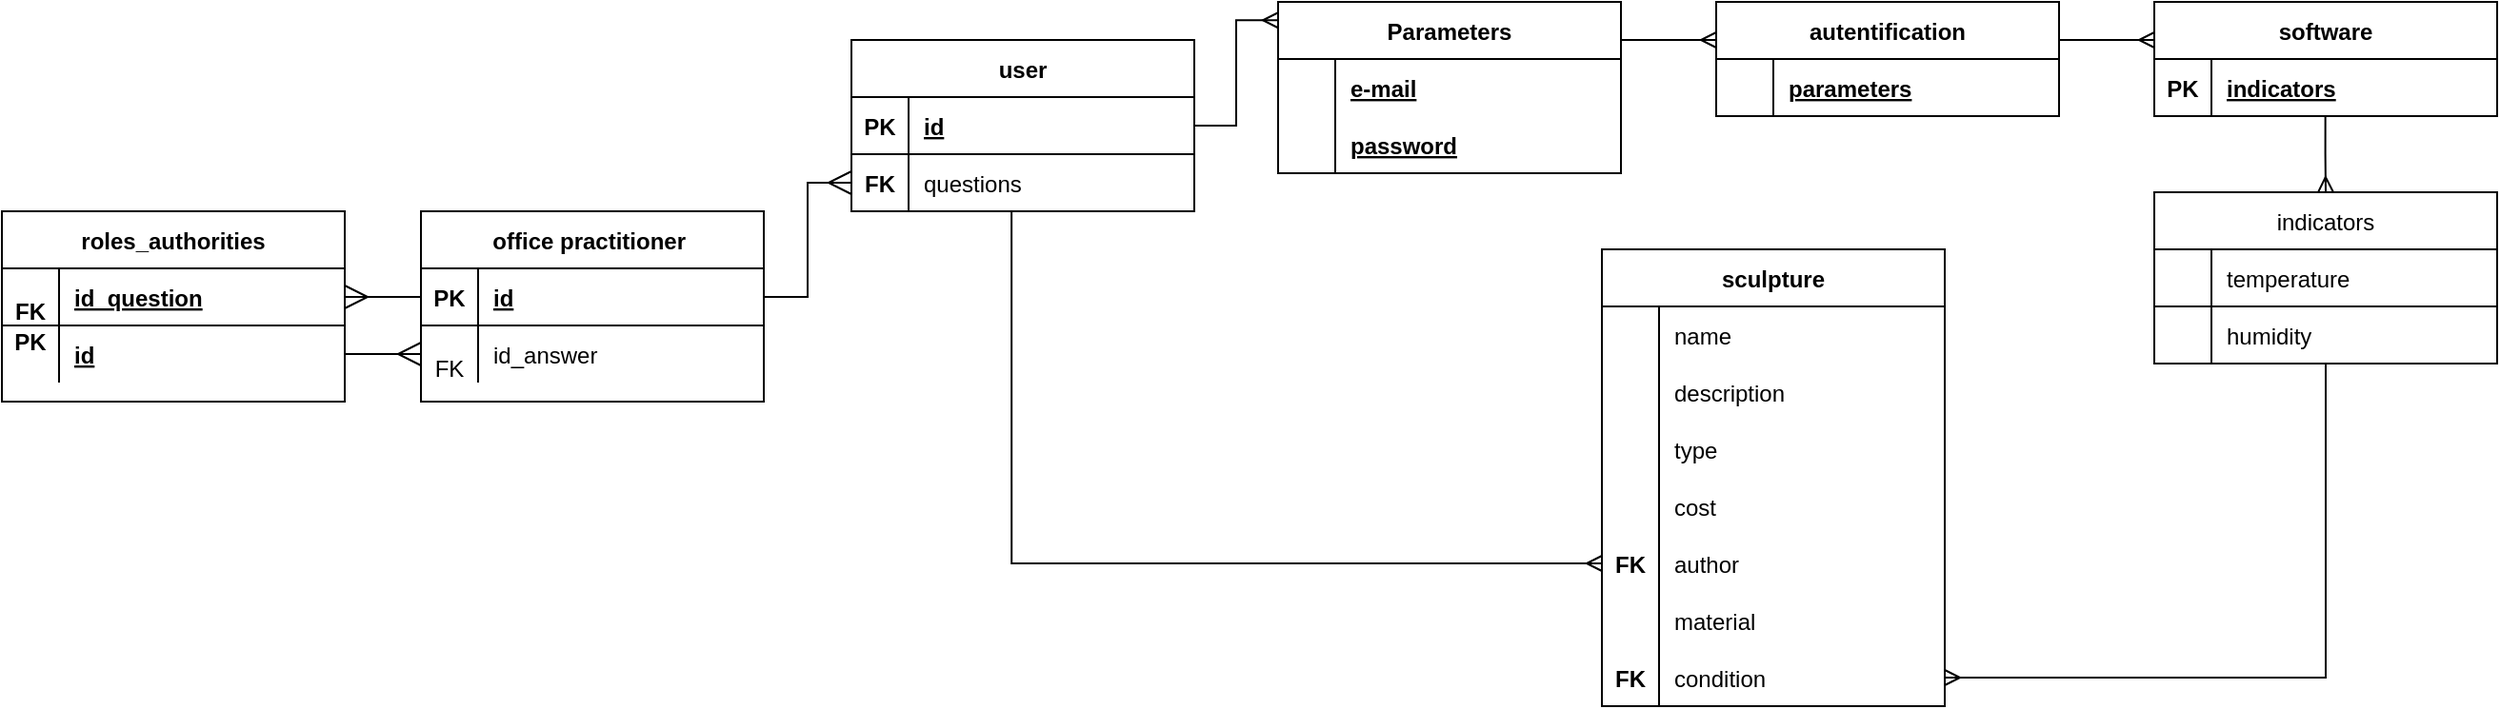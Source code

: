 <mxfile version="20.4.2" type="device"><diagram id="agNOIKQdguJES5pzSKbg" name="Страница 1"><mxGraphModel dx="2950" dy="1720" grid="1" gridSize="10" guides="1" tooltips="1" connect="1" arrows="1" fold="1" page="1" pageScale="1" pageWidth="1169" pageHeight="827" math="0" shadow="0"><root><mxCell id="0"/><mxCell id="1" parent="0"/><mxCell id="ibnapmRPyNOuhZQZ514e-50" value="office practitioner " style="shape=table;startSize=30;container=1;collapsible=1;childLayout=tableLayout;fixedRows=1;rowLines=0;fontStyle=1;align=center;resizeLast=1;" parent="1" vertex="1"><mxGeometry x="150" y="-660" width="180" height="100" as="geometry"/></mxCell><mxCell id="ibnapmRPyNOuhZQZ514e-51" value="" style="shape=partialRectangle;collapsible=0;dropTarget=0;pointerEvents=0;fillColor=none;top=0;left=0;bottom=1;right=0;points=[[0,0.5],[1,0.5]];portConstraint=eastwest;" parent="ibnapmRPyNOuhZQZ514e-50" vertex="1"><mxGeometry y="30" width="180" height="30" as="geometry"/></mxCell><mxCell id="ibnapmRPyNOuhZQZ514e-52" value="PK" style="shape=partialRectangle;connectable=0;fillColor=none;top=0;left=0;bottom=0;right=0;fontStyle=1;overflow=hidden;" parent="ibnapmRPyNOuhZQZ514e-51" vertex="1"><mxGeometry width="30" height="30" as="geometry"><mxRectangle width="30" height="30" as="alternateBounds"/></mxGeometry></mxCell><mxCell id="ibnapmRPyNOuhZQZ514e-53" value="id" style="shape=partialRectangle;connectable=0;fillColor=none;top=0;left=0;bottom=0;right=0;align=left;spacingLeft=6;fontStyle=5;overflow=hidden;" parent="ibnapmRPyNOuhZQZ514e-51" vertex="1"><mxGeometry x="30" width="150" height="30" as="geometry"><mxRectangle width="150" height="30" as="alternateBounds"/></mxGeometry></mxCell><mxCell id="ibnapmRPyNOuhZQZ514e-54" value="" style="shape=partialRectangle;collapsible=0;dropTarget=0;pointerEvents=0;fillColor=none;top=0;left=0;bottom=0;right=0;points=[[0,0.5],[1,0.5]];portConstraint=eastwest;" parent="ibnapmRPyNOuhZQZ514e-50" vertex="1"><mxGeometry y="60" width="180" height="30" as="geometry"/></mxCell><mxCell id="ibnapmRPyNOuhZQZ514e-55" value="&#10;FK" style="shape=partialRectangle;connectable=0;fillColor=none;top=0;left=0;bottom=0;right=0;editable=1;overflow=hidden;" parent="ibnapmRPyNOuhZQZ514e-54" vertex="1"><mxGeometry width="30" height="30" as="geometry"><mxRectangle width="30" height="30" as="alternateBounds"/></mxGeometry></mxCell><mxCell id="ibnapmRPyNOuhZQZ514e-56" value="id_answer" style="shape=partialRectangle;connectable=0;fillColor=none;top=0;left=0;bottom=0;right=0;align=left;spacingLeft=6;overflow=hidden;" parent="ibnapmRPyNOuhZQZ514e-54" vertex="1"><mxGeometry x="30" width="150" height="30" as="geometry"><mxRectangle width="150" height="30" as="alternateBounds"/></mxGeometry></mxCell><mxCell id="ibnapmRPyNOuhZQZ514e-57" value="roles_authorities" style="shape=table;startSize=30;container=1;collapsible=1;childLayout=tableLayout;fixedRows=1;rowLines=0;fontStyle=1;align=center;resizeLast=1;" parent="1" vertex="1"><mxGeometry x="-70" y="-660" width="180" height="100" as="geometry"/></mxCell><mxCell id="ibnapmRPyNOuhZQZ514e-58" value="" style="shape=partialRectangle;collapsible=0;dropTarget=0;pointerEvents=0;fillColor=none;top=0;left=0;bottom=1;right=0;points=[[0,0.5],[1,0.5]];portConstraint=eastwest;" parent="ibnapmRPyNOuhZQZ514e-57" vertex="1"><mxGeometry y="30" width="180" height="30" as="geometry"/></mxCell><mxCell id="ibnapmRPyNOuhZQZ514e-59" value="&#10;FK" style="shape=partialRectangle;connectable=0;fillColor=none;top=0;left=0;bottom=0;right=0;fontStyle=1;overflow=hidden;" parent="ibnapmRPyNOuhZQZ514e-58" vertex="1"><mxGeometry width="30" height="30" as="geometry"><mxRectangle width="30" height="30" as="alternateBounds"/></mxGeometry></mxCell><mxCell id="ibnapmRPyNOuhZQZ514e-60" value="id_question" style="shape=partialRectangle;connectable=0;fillColor=none;top=0;left=0;bottom=0;right=0;align=left;spacingLeft=6;fontStyle=5;overflow=hidden;" parent="ibnapmRPyNOuhZQZ514e-58" vertex="1"><mxGeometry x="30" width="150" height="30" as="geometry"><mxRectangle width="150" height="30" as="alternateBounds"/></mxGeometry></mxCell><mxCell id="ibnapmRPyNOuhZQZ514e-61" value="" style="shape=partialRectangle;collapsible=0;dropTarget=0;pointerEvents=0;fillColor=none;top=0;left=0;bottom=0;right=0;points=[[0,0.5],[1,0.5]];portConstraint=eastwest;" parent="ibnapmRPyNOuhZQZ514e-57" vertex="1"><mxGeometry y="60" width="180" height="30" as="geometry"/></mxCell><mxCell id="ibnapmRPyNOuhZQZ514e-62" value="PK&#10;" style="shape=partialRectangle;connectable=0;fillColor=none;top=0;left=0;bottom=0;right=0;editable=1;overflow=hidden;fontStyle=1" parent="ibnapmRPyNOuhZQZ514e-61" vertex="1"><mxGeometry width="30" height="30" as="geometry"><mxRectangle width="30" height="30" as="alternateBounds"/></mxGeometry></mxCell><mxCell id="ibnapmRPyNOuhZQZ514e-63" value="id" style="shape=partialRectangle;connectable=0;fillColor=none;top=0;left=0;bottom=0;right=0;align=left;spacingLeft=6;overflow=hidden;fontStyle=5" parent="ibnapmRPyNOuhZQZ514e-61" vertex="1"><mxGeometry x="30" width="150" height="30" as="geometry"><mxRectangle width="150" height="30" as="alternateBounds"/></mxGeometry></mxCell><mxCell id="ibnapmRPyNOuhZQZ514e-69" value="user" style="shape=table;startSize=30;container=1;collapsible=1;childLayout=tableLayout;fixedRows=1;rowLines=0;fontStyle=1;align=center;resizeLast=1;" parent="1" vertex="1"><mxGeometry x="376" y="-750" width="180" height="90" as="geometry"/></mxCell><mxCell id="ibnapmRPyNOuhZQZ514e-70" value="" style="shape=partialRectangle;collapsible=0;dropTarget=0;pointerEvents=0;fillColor=none;top=0;left=0;bottom=1;right=0;points=[[0,0.5],[1,0.5]];portConstraint=eastwest;" parent="ibnapmRPyNOuhZQZ514e-69" vertex="1"><mxGeometry y="30" width="180" height="30" as="geometry"/></mxCell><mxCell id="ibnapmRPyNOuhZQZ514e-71" value="PK" style="shape=partialRectangle;connectable=0;fillColor=none;top=0;left=0;bottom=0;right=0;fontStyle=1;overflow=hidden;" parent="ibnapmRPyNOuhZQZ514e-70" vertex="1"><mxGeometry width="30" height="30" as="geometry"><mxRectangle width="30" height="30" as="alternateBounds"/></mxGeometry></mxCell><mxCell id="ibnapmRPyNOuhZQZ514e-72" value="id" style="shape=partialRectangle;connectable=0;fillColor=none;top=0;left=0;bottom=0;right=0;align=left;spacingLeft=6;fontStyle=5;overflow=hidden;" parent="ibnapmRPyNOuhZQZ514e-70" vertex="1"><mxGeometry x="30" width="150" height="30" as="geometry"><mxRectangle width="150" height="30" as="alternateBounds"/></mxGeometry></mxCell><mxCell id="ibnapmRPyNOuhZQZ514e-73" value="" style="shape=partialRectangle;collapsible=0;dropTarget=0;pointerEvents=0;fillColor=none;top=0;left=0;bottom=0;right=0;points=[[0,0.5],[1,0.5]];portConstraint=eastwest;" parent="ibnapmRPyNOuhZQZ514e-69" vertex="1"><mxGeometry y="60" width="180" height="30" as="geometry"/></mxCell><mxCell id="ibnapmRPyNOuhZQZ514e-74" value="FK" style="shape=partialRectangle;connectable=0;fillColor=none;top=0;left=0;bottom=0;right=0;editable=1;overflow=hidden;fontStyle=1" parent="ibnapmRPyNOuhZQZ514e-73" vertex="1"><mxGeometry width="30" height="30" as="geometry"><mxRectangle width="30" height="30" as="alternateBounds"/></mxGeometry></mxCell><mxCell id="ibnapmRPyNOuhZQZ514e-75" value="questions" style="shape=partialRectangle;connectable=0;fillColor=none;top=0;left=0;bottom=0;right=0;align=left;spacingLeft=6;overflow=hidden;" parent="ibnapmRPyNOuhZQZ514e-73" vertex="1"><mxGeometry x="30" width="150" height="30" as="geometry"><mxRectangle width="150" height="30" as="alternateBounds"/></mxGeometry></mxCell><mxCell id="ibnapmRPyNOuhZQZ514e-94" style="edgeStyle=orthogonalEdgeStyle;rounded=0;orthogonalLoop=1;jettySize=auto;html=1;exitX=1;exitY=0.5;exitDx=0;exitDy=0;entryX=0;entryY=0.5;entryDx=0;entryDy=0;endArrow=ERmany;endFill=0;endSize=10;" parent="1" source="ibnapmRPyNOuhZQZ514e-51" target="ibnapmRPyNOuhZQZ514e-73" edge="1"><mxGeometry relative="1" as="geometry"/></mxCell><mxCell id="ibnapmRPyNOuhZQZ514e-95" style="edgeStyle=orthogonalEdgeStyle;rounded=0;orthogonalLoop=1;jettySize=auto;html=1;exitX=0;exitY=0.5;exitDx=0;exitDy=0;endArrow=ERmany;endFill=0;endSize=10;" parent="1" source="ibnapmRPyNOuhZQZ514e-51" target="ibnapmRPyNOuhZQZ514e-58" edge="1"><mxGeometry relative="1" as="geometry"><mxPoint x="85" y="-570" as="targetPoint"/></mxGeometry></mxCell><mxCell id="ibnapmRPyNOuhZQZ514e-103" value="sculpture" style="shape=table;startSize=30;container=1;collapsible=1;childLayout=tableLayout;fixedRows=1;rowLines=0;fontStyle=1;align=center;resizeLast=1;" parent="1" vertex="1"><mxGeometry x="770" y="-640" width="180" height="240" as="geometry"/></mxCell><mxCell id="ibnapmRPyNOuhZQZ514e-107" value="" style="shape=partialRectangle;collapsible=0;dropTarget=0;pointerEvents=0;fillColor=none;top=0;left=0;bottom=0;right=0;points=[[0,0.5],[1,0.5]];portConstraint=eastwest;" parent="ibnapmRPyNOuhZQZ514e-103" vertex="1"><mxGeometry y="30" width="180" height="30" as="geometry"/></mxCell><mxCell id="ibnapmRPyNOuhZQZ514e-108" value="" style="shape=partialRectangle;connectable=0;fillColor=none;top=0;left=0;bottom=0;right=0;editable=1;overflow=hidden;" parent="ibnapmRPyNOuhZQZ514e-107" vertex="1"><mxGeometry width="30" height="30" as="geometry"><mxRectangle width="30" height="30" as="alternateBounds"/></mxGeometry></mxCell><mxCell id="ibnapmRPyNOuhZQZ514e-109" value="name" style="shape=partialRectangle;connectable=0;fillColor=none;top=0;left=0;bottom=0;right=0;align=left;spacingLeft=6;overflow=hidden;" parent="ibnapmRPyNOuhZQZ514e-107" vertex="1"><mxGeometry x="30" width="150" height="30" as="geometry"><mxRectangle width="150" height="30" as="alternateBounds"/></mxGeometry></mxCell><mxCell id="ibnapmRPyNOuhZQZ514e-110" style="shape=partialRectangle;collapsible=0;dropTarget=0;pointerEvents=0;fillColor=none;top=0;left=0;bottom=0;right=0;points=[[0,0.5],[1,0.5]];portConstraint=eastwest;" parent="ibnapmRPyNOuhZQZ514e-103" vertex="1"><mxGeometry y="60" width="180" height="30" as="geometry"/></mxCell><mxCell id="ibnapmRPyNOuhZQZ514e-111" style="shape=partialRectangle;connectable=0;fillColor=none;top=0;left=0;bottom=0;right=0;editable=1;overflow=hidden;" parent="ibnapmRPyNOuhZQZ514e-110" vertex="1"><mxGeometry width="30" height="30" as="geometry"><mxRectangle width="30" height="30" as="alternateBounds"/></mxGeometry></mxCell><mxCell id="ibnapmRPyNOuhZQZ514e-112" value="description" style="shape=partialRectangle;connectable=0;fillColor=none;top=0;left=0;bottom=0;right=0;align=left;spacingLeft=6;overflow=hidden;" parent="ibnapmRPyNOuhZQZ514e-110" vertex="1"><mxGeometry x="30" width="150" height="30" as="geometry"><mxRectangle width="150" height="30" as="alternateBounds"/></mxGeometry></mxCell><mxCell id="ibnapmRPyNOuhZQZ514e-113" style="shape=partialRectangle;collapsible=0;dropTarget=0;pointerEvents=0;fillColor=none;top=0;left=0;bottom=0;right=0;points=[[0,0.5],[1,0.5]];portConstraint=eastwest;" parent="ibnapmRPyNOuhZQZ514e-103" vertex="1"><mxGeometry y="90" width="180" height="30" as="geometry"/></mxCell><mxCell id="ibnapmRPyNOuhZQZ514e-114" value="" style="shape=partialRectangle;connectable=0;fillColor=none;top=0;left=0;bottom=0;right=0;editable=1;overflow=hidden;" parent="ibnapmRPyNOuhZQZ514e-113" vertex="1"><mxGeometry width="30" height="30" as="geometry"><mxRectangle width="30" height="30" as="alternateBounds"/></mxGeometry></mxCell><mxCell id="ibnapmRPyNOuhZQZ514e-115" value="type" style="shape=partialRectangle;connectable=0;fillColor=none;top=0;left=0;bottom=0;right=0;align=left;spacingLeft=6;overflow=hidden;" parent="ibnapmRPyNOuhZQZ514e-113" vertex="1"><mxGeometry x="30" width="150" height="30" as="geometry"><mxRectangle width="150" height="30" as="alternateBounds"/></mxGeometry></mxCell><mxCell id="ibnapmRPyNOuhZQZ514e-116" style="shape=partialRectangle;collapsible=0;dropTarget=0;pointerEvents=0;fillColor=none;top=0;left=0;bottom=0;right=0;points=[[0,0.5],[1,0.5]];portConstraint=eastwest;" parent="ibnapmRPyNOuhZQZ514e-103" vertex="1"><mxGeometry y="120" width="180" height="30" as="geometry"/></mxCell><mxCell id="ibnapmRPyNOuhZQZ514e-117" value="" style="shape=partialRectangle;connectable=0;fillColor=none;top=0;left=0;bottom=0;right=0;editable=1;overflow=hidden;" parent="ibnapmRPyNOuhZQZ514e-116" vertex="1"><mxGeometry width="30" height="30" as="geometry"><mxRectangle width="30" height="30" as="alternateBounds"/></mxGeometry></mxCell><mxCell id="ibnapmRPyNOuhZQZ514e-118" value="cost" style="shape=partialRectangle;connectable=0;fillColor=none;top=0;left=0;bottom=0;right=0;align=left;spacingLeft=6;overflow=hidden;" parent="ibnapmRPyNOuhZQZ514e-116" vertex="1"><mxGeometry x="30" width="150" height="30" as="geometry"><mxRectangle width="150" height="30" as="alternateBounds"/></mxGeometry></mxCell><mxCell id="ibnapmRPyNOuhZQZ514e-119" style="shape=partialRectangle;collapsible=0;dropTarget=0;pointerEvents=0;fillColor=none;top=0;left=0;bottom=0;right=0;points=[[0,0.5],[1,0.5]];portConstraint=eastwest;" parent="ibnapmRPyNOuhZQZ514e-103" vertex="1"><mxGeometry y="150" width="180" height="30" as="geometry"/></mxCell><mxCell id="ibnapmRPyNOuhZQZ514e-120" value="FK" style="shape=partialRectangle;connectable=0;fillColor=none;top=0;left=0;bottom=0;right=0;editable=1;overflow=hidden;fontStyle=1" parent="ibnapmRPyNOuhZQZ514e-119" vertex="1"><mxGeometry width="30" height="30" as="geometry"><mxRectangle width="30" height="30" as="alternateBounds"/></mxGeometry></mxCell><mxCell id="ibnapmRPyNOuhZQZ514e-121" value="author" style="shape=partialRectangle;connectable=0;fillColor=none;top=0;left=0;bottom=0;right=0;align=left;spacingLeft=6;overflow=hidden;" parent="ibnapmRPyNOuhZQZ514e-119" vertex="1"><mxGeometry x="30" width="150" height="30" as="geometry"><mxRectangle width="150" height="30" as="alternateBounds"/></mxGeometry></mxCell><mxCell id="skac_1pjcGWV7vFH40zN-22" style="shape=partialRectangle;collapsible=0;dropTarget=0;pointerEvents=0;fillColor=none;top=0;left=0;bottom=0;right=0;points=[[0,0.5],[1,0.5]];portConstraint=eastwest;" vertex="1" parent="ibnapmRPyNOuhZQZ514e-103"><mxGeometry y="180" width="180" height="30" as="geometry"/></mxCell><mxCell id="skac_1pjcGWV7vFH40zN-23" style="shape=partialRectangle;connectable=0;fillColor=none;top=0;left=0;bottom=0;right=0;editable=1;overflow=hidden;" vertex="1" parent="skac_1pjcGWV7vFH40zN-22"><mxGeometry width="30" height="30" as="geometry"><mxRectangle width="30" height="30" as="alternateBounds"/></mxGeometry></mxCell><mxCell id="skac_1pjcGWV7vFH40zN-24" value="material" style="shape=partialRectangle;connectable=0;fillColor=none;top=0;left=0;bottom=0;right=0;align=left;spacingLeft=6;overflow=hidden;" vertex="1" parent="skac_1pjcGWV7vFH40zN-22"><mxGeometry x="30" width="150" height="30" as="geometry"><mxRectangle width="150" height="30" as="alternateBounds"/></mxGeometry></mxCell><mxCell id="skac_1pjcGWV7vFH40zN-25" style="shape=partialRectangle;collapsible=0;dropTarget=0;pointerEvents=0;fillColor=none;top=0;left=0;bottom=0;right=0;points=[[0,0.5],[1,0.5]];portConstraint=eastwest;" vertex="1" parent="ibnapmRPyNOuhZQZ514e-103"><mxGeometry y="210" width="180" height="30" as="geometry"/></mxCell><mxCell id="skac_1pjcGWV7vFH40zN-26" value="FK" style="shape=partialRectangle;connectable=0;fillColor=none;top=0;left=0;bottom=0;right=0;editable=1;overflow=hidden;fontStyle=1" vertex="1" parent="skac_1pjcGWV7vFH40zN-25"><mxGeometry width="30" height="30" as="geometry"><mxRectangle width="30" height="30" as="alternateBounds"/></mxGeometry></mxCell><mxCell id="skac_1pjcGWV7vFH40zN-27" value="condition" style="shape=partialRectangle;connectable=0;fillColor=none;top=0;left=0;bottom=0;right=0;align=left;spacingLeft=6;overflow=hidden;" vertex="1" parent="skac_1pjcGWV7vFH40zN-25"><mxGeometry x="30" width="150" height="30" as="geometry"><mxRectangle width="150" height="30" as="alternateBounds"/></mxGeometry></mxCell><mxCell id="ibnapmRPyNOuhZQZ514e-131" value="autentification" style="shape=table;startSize=30;container=1;collapsible=1;childLayout=tableLayout;fixedRows=1;rowLines=0;fontStyle=1;align=center;resizeLast=1;" parent="1" vertex="1"><mxGeometry x="830" y="-770" width="180" height="60" as="geometry"/></mxCell><mxCell id="ibnapmRPyNOuhZQZ514e-132" value="" style="shape=partialRectangle;collapsible=0;dropTarget=0;pointerEvents=0;fillColor=none;top=0;left=0;bottom=1;right=0;points=[[0,0.5],[1,0.5]];portConstraint=eastwest;" parent="ibnapmRPyNOuhZQZ514e-131" vertex="1"><mxGeometry y="30" width="180" height="30" as="geometry"/></mxCell><mxCell id="ibnapmRPyNOuhZQZ514e-133" value="" style="shape=partialRectangle;connectable=0;fillColor=none;top=0;left=0;bottom=0;right=0;fontStyle=1;overflow=hidden;" parent="ibnapmRPyNOuhZQZ514e-132" vertex="1"><mxGeometry width="30" height="30" as="geometry"><mxRectangle width="30" height="30" as="alternateBounds"/></mxGeometry></mxCell><mxCell id="ibnapmRPyNOuhZQZ514e-134" value="parameters" style="shape=partialRectangle;connectable=0;fillColor=none;top=0;left=0;bottom=0;right=0;align=left;spacingLeft=6;fontStyle=5;overflow=hidden;" parent="ibnapmRPyNOuhZQZ514e-132" vertex="1"><mxGeometry x="30" width="150" height="30" as="geometry"><mxRectangle width="150" height="30" as="alternateBounds"/></mxGeometry></mxCell><mxCell id="ibnapmRPyNOuhZQZ514e-143" value="software" style="shape=table;startSize=30;container=1;collapsible=1;childLayout=tableLayout;fixedRows=1;rowLines=0;fontStyle=1;align=center;resizeLast=1;" parent="1" vertex="1"><mxGeometry x="1060" y="-770" width="180" height="60" as="geometry"/></mxCell><mxCell id="ibnapmRPyNOuhZQZ514e-144" value="" style="shape=partialRectangle;collapsible=0;dropTarget=0;pointerEvents=0;fillColor=none;top=0;left=0;bottom=1;right=0;points=[[0,0.5],[1,0.5]];portConstraint=eastwest;" parent="ibnapmRPyNOuhZQZ514e-143" vertex="1"><mxGeometry y="30" width="180" height="30" as="geometry"/></mxCell><mxCell id="ibnapmRPyNOuhZQZ514e-145" value="PK" style="shape=partialRectangle;connectable=0;fillColor=none;top=0;left=0;bottom=0;right=0;fontStyle=1;overflow=hidden;" parent="ibnapmRPyNOuhZQZ514e-144" vertex="1"><mxGeometry width="30" height="30" as="geometry"><mxRectangle width="30" height="30" as="alternateBounds"/></mxGeometry></mxCell><mxCell id="ibnapmRPyNOuhZQZ514e-146" value="indicators" style="shape=partialRectangle;connectable=0;fillColor=none;top=0;left=0;bottom=0;right=0;align=left;spacingLeft=6;fontStyle=5;overflow=hidden;" parent="ibnapmRPyNOuhZQZ514e-144" vertex="1"><mxGeometry x="30" width="150" height="30" as="geometry"><mxRectangle width="150" height="30" as="alternateBounds"/></mxGeometry></mxCell><mxCell id="ibnapmRPyNOuhZQZ514e-212" value="Parameters" style="shape=table;startSize=30;container=1;collapsible=1;childLayout=tableLayout;fixedRows=1;rowLines=0;fontStyle=1;align=center;resizeLast=1;" parent="1" vertex="1"><mxGeometry x="600" y="-770" width="180" height="90" as="geometry"/></mxCell><mxCell id="ibnapmRPyNOuhZQZ514e-213" value="" style="shape=partialRectangle;collapsible=0;dropTarget=0;pointerEvents=0;fillColor=none;top=0;left=0;bottom=0;right=0;points=[[0,0.5],[1,0.5]];portConstraint=eastwest;" parent="ibnapmRPyNOuhZQZ514e-212" vertex="1"><mxGeometry y="30" width="180" height="30" as="geometry"/></mxCell><mxCell id="ibnapmRPyNOuhZQZ514e-214" value="" style="shape=partialRectangle;connectable=0;fillColor=none;top=0;left=0;bottom=0;right=0;editable=1;overflow=hidden;fontStyle=1" parent="ibnapmRPyNOuhZQZ514e-213" vertex="1"><mxGeometry width="30" height="30" as="geometry"><mxRectangle width="30" height="30" as="alternateBounds"/></mxGeometry></mxCell><mxCell id="ibnapmRPyNOuhZQZ514e-215" value="e-mail" style="shape=partialRectangle;connectable=0;fillColor=none;top=0;left=0;bottom=0;right=0;align=left;spacingLeft=6;overflow=hidden;fontStyle=5" parent="ibnapmRPyNOuhZQZ514e-213" vertex="1"><mxGeometry x="30" width="150" height="30" as="geometry"><mxRectangle width="150" height="30" as="alternateBounds"/></mxGeometry></mxCell><mxCell id="ibnapmRPyNOuhZQZ514e-216" style="shape=partialRectangle;collapsible=0;dropTarget=0;pointerEvents=0;fillColor=none;top=0;left=0;bottom=0;right=0;points=[[0,0.5],[1,0.5]];portConstraint=eastwest;" parent="ibnapmRPyNOuhZQZ514e-212" vertex="1"><mxGeometry y="60" width="180" height="30" as="geometry"/></mxCell><mxCell id="ibnapmRPyNOuhZQZ514e-217" value="" style="shape=partialRectangle;connectable=0;fillColor=none;top=0;left=0;bottom=0;right=0;editable=1;overflow=hidden;fontStyle=1" parent="ibnapmRPyNOuhZQZ514e-216" vertex="1"><mxGeometry width="30" height="30" as="geometry"><mxRectangle width="30" height="30" as="alternateBounds"/></mxGeometry></mxCell><mxCell id="ibnapmRPyNOuhZQZ514e-218" value="password" style="shape=partialRectangle;connectable=0;fillColor=none;top=0;left=0;bottom=0;right=0;align=left;spacingLeft=6;overflow=hidden;fontStyle=5" parent="ibnapmRPyNOuhZQZ514e-216" vertex="1"><mxGeometry x="30" width="150" height="30" as="geometry"><mxRectangle width="150" height="30" as="alternateBounds"/></mxGeometry></mxCell><mxCell id="ibnapmRPyNOuhZQZ514e-225" value="" style="endArrow=none;html=1;rounded=0;fontColor=none;endSize=10;" parent="ibnapmRPyNOuhZQZ514e-212" edge="1"><mxGeometry width="50" height="50" relative="1" as="geometry"><mxPoint y="90" as="sourcePoint"/><mxPoint x="180" y="90" as="targetPoint"/></mxGeometry></mxCell><mxCell id="skac_1pjcGWV7vFH40zN-8" style="edgeStyle=orthogonalEdgeStyle;rounded=0;orthogonalLoop=1;jettySize=auto;html=1;endArrow=ERmany;endFill=0;endSize=10;entryX=0;entryY=0.5;entryDx=0;entryDy=0;exitX=1;exitY=0.5;exitDx=0;exitDy=0;" edge="1" parent="1" source="ibnapmRPyNOuhZQZ514e-61" target="ibnapmRPyNOuhZQZ514e-54"><mxGeometry relative="1" as="geometry"><mxPoint x="-10" y="-340" as="sourcePoint"/><mxPoint x="70" y="-340" as="targetPoint"/></mxGeometry></mxCell><mxCell id="skac_1pjcGWV7vFH40zN-9" style="edgeStyle=orthogonalEdgeStyle;rounded=0;orthogonalLoop=1;jettySize=auto;html=1;entryX=0;entryY=0.107;entryDx=0;entryDy=0;entryPerimeter=0;endArrow=ERmany;endFill=0;" edge="1" parent="1" source="ibnapmRPyNOuhZQZ514e-70" target="ibnapmRPyNOuhZQZ514e-212"><mxGeometry relative="1" as="geometry"/></mxCell><mxCell id="skac_1pjcGWV7vFH40zN-10" value="indicators" style="shape=table;startSize=30;container=1;collapsible=1;childLayout=tableLayout;fixedRows=1;rowLines=0;fontStyle=0;align=center;resizeLast=1;" vertex="1" parent="1"><mxGeometry x="1060" y="-670" width="180" height="90" as="geometry"/></mxCell><mxCell id="skac_1pjcGWV7vFH40zN-11" value="" style="shape=partialRectangle;collapsible=0;dropTarget=0;pointerEvents=0;fillColor=none;top=0;left=0;bottom=1;right=0;points=[[0,0.5],[1,0.5]];portConstraint=eastwest;" vertex="1" parent="skac_1pjcGWV7vFH40zN-10"><mxGeometry y="30" width="180" height="30" as="geometry"/></mxCell><mxCell id="skac_1pjcGWV7vFH40zN-12" value="" style="shape=partialRectangle;connectable=0;fillColor=none;top=0;left=0;bottom=0;right=0;fontStyle=1;overflow=hidden;" vertex="1" parent="skac_1pjcGWV7vFH40zN-11"><mxGeometry width="30" height="30" as="geometry"><mxRectangle width="30" height="30" as="alternateBounds"/></mxGeometry></mxCell><mxCell id="skac_1pjcGWV7vFH40zN-13" value="temperature" style="shape=partialRectangle;connectable=0;fillColor=none;top=0;left=0;bottom=0;right=0;align=left;spacingLeft=6;fontStyle=0;overflow=hidden;" vertex="1" parent="skac_1pjcGWV7vFH40zN-11"><mxGeometry x="30" width="150" height="30" as="geometry"><mxRectangle width="150" height="30" as="alternateBounds"/></mxGeometry></mxCell><mxCell id="skac_1pjcGWV7vFH40zN-18" value="" style="shape=partialRectangle;collapsible=0;dropTarget=0;pointerEvents=0;fillColor=none;top=0;left=0;bottom=1;right=0;points=[[0,0.5],[1,0.5]];portConstraint=eastwest;" vertex="1" parent="skac_1pjcGWV7vFH40zN-10"><mxGeometry y="60" width="180" height="30" as="geometry"/></mxCell><mxCell id="skac_1pjcGWV7vFH40zN-19" value="" style="shape=partialRectangle;connectable=0;fillColor=none;top=0;left=0;bottom=0;right=0;fontStyle=1;overflow=hidden;" vertex="1" parent="skac_1pjcGWV7vFH40zN-18"><mxGeometry width="30" height="30" as="geometry"><mxRectangle width="30" height="30" as="alternateBounds"/></mxGeometry></mxCell><mxCell id="skac_1pjcGWV7vFH40zN-20" value="humidity" style="shape=partialRectangle;connectable=0;fillColor=none;top=0;left=0;bottom=0;right=0;align=left;spacingLeft=6;fontStyle=0;overflow=hidden;" vertex="1" parent="skac_1pjcGWV7vFH40zN-18"><mxGeometry x="30" width="150" height="30" as="geometry"><mxRectangle width="150" height="30" as="alternateBounds"/></mxGeometry></mxCell><mxCell id="skac_1pjcGWV7vFH40zN-29" style="edgeStyle=orthogonalEdgeStyle;rounded=0;orthogonalLoop=1;jettySize=auto;html=1;entryX=0;entryY=0.5;entryDx=0;entryDy=0;endArrow=ERmany;endFill=0;exitX=0.467;exitY=1;exitDx=0;exitDy=0;exitPerimeter=0;" edge="1" parent="1" source="ibnapmRPyNOuhZQZ514e-73" target="ibnapmRPyNOuhZQZ514e-119"><mxGeometry relative="1" as="geometry"><mxPoint x="461.96" y="-597.297" as="sourcePoint"/><mxPoint x="555.96" y="-652.71" as="targetPoint"/></mxGeometry></mxCell><mxCell id="skac_1pjcGWV7vFH40zN-30" style="edgeStyle=orthogonalEdgeStyle;rounded=0;orthogonalLoop=1;jettySize=auto;html=1;entryX=1;entryY=0.5;entryDx=0;entryDy=0;endArrow=ERmany;endFill=0;exitX=0.5;exitY=1;exitDx=0;exitDy=0;exitPerimeter=0;" edge="1" parent="1" source="skac_1pjcGWV7vFH40zN-18" target="skac_1pjcGWV7vFH40zN-25"><mxGeometry relative="1" as="geometry"><mxPoint x="1110" y="-444.587" as="sourcePoint"/><mxPoint x="1204" y="-500" as="targetPoint"/></mxGeometry></mxCell><mxCell id="skac_1pjcGWV7vFH40zN-31" style="edgeStyle=orthogonalEdgeStyle;rounded=0;orthogonalLoop=1;jettySize=auto;html=1;endArrow=ERmany;endFill=0;exitX=0.499;exitY=0.998;exitDx=0;exitDy=0;exitPerimeter=0;entryX=0.5;entryY=0;entryDx=0;entryDy=0;" edge="1" parent="1" source="ibnapmRPyNOuhZQZ514e-144" target="skac_1pjcGWV7vFH40zN-10"><mxGeometry relative="1" as="geometry"><mxPoint x="1070" y="-474.587" as="sourcePoint"/><mxPoint x="1070" y="-570" as="targetPoint"/></mxGeometry></mxCell><mxCell id="skac_1pjcGWV7vFH40zN-32" style="edgeStyle=orthogonalEdgeStyle;rounded=0;orthogonalLoop=1;jettySize=auto;html=1;endArrow=ERmany;endFill=0;" edge="1" parent="1"><mxGeometry relative="1" as="geometry"><mxPoint x="780" y="-750" as="sourcePoint"/><mxPoint x="830" y="-750" as="targetPoint"/><Array as="points"><mxPoint x="790" y="-750"/><mxPoint x="960" y="-750"/></Array></mxGeometry></mxCell><mxCell id="skac_1pjcGWV7vFH40zN-33" style="edgeStyle=orthogonalEdgeStyle;rounded=0;orthogonalLoop=1;jettySize=auto;html=1;endArrow=ERmany;endFill=0;" edge="1" parent="1"><mxGeometry relative="1" as="geometry"><mxPoint x="1010" y="-750" as="sourcePoint"/><mxPoint x="1060" y="-750" as="targetPoint"/><Array as="points"><mxPoint x="1020" y="-750"/><mxPoint x="1190" y="-750"/></Array></mxGeometry></mxCell></root></mxGraphModel></diagram></mxfile>